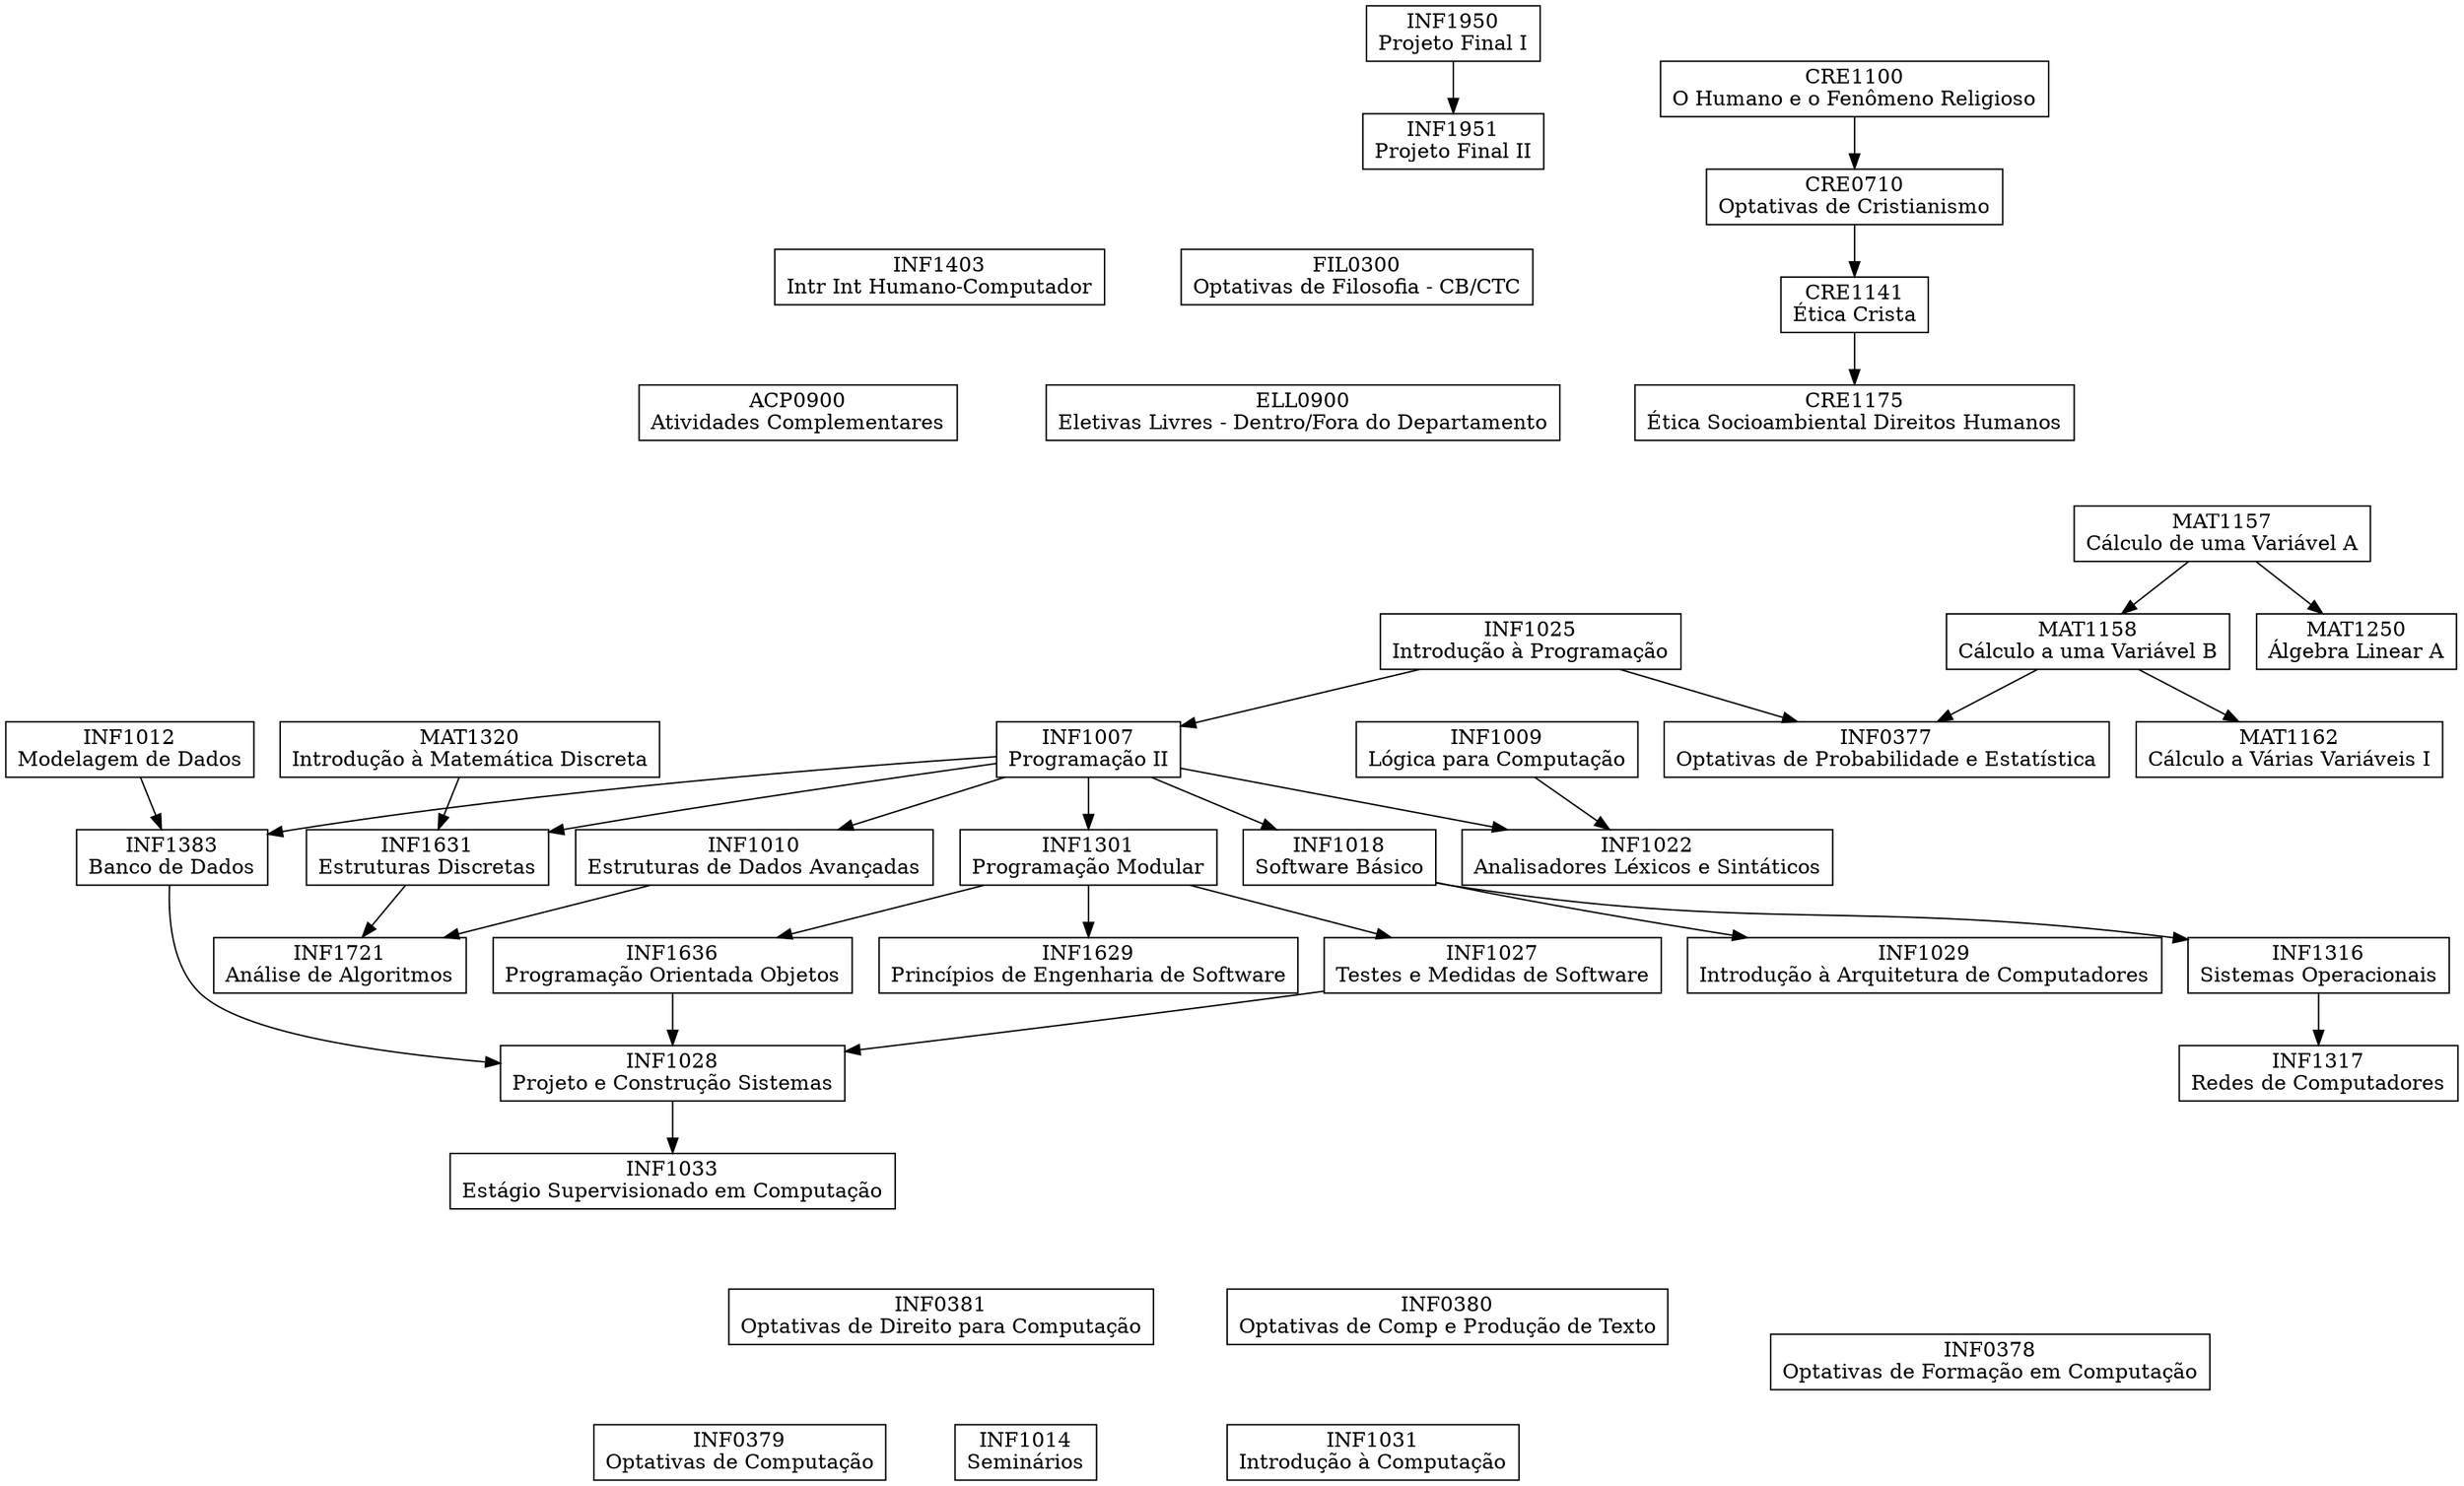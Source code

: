 digraph {
    node [shape="box"]
    rankdir="TB"
    packmode="graph"

    // 1º período
    INF1025 [label="INF1025\nIntrodução à Programação"]
    INF1012 [label="INF1012\nModelagem de Dados"]
    INF1009 [label="INF1009\nLógica para Computação"]
    INF1031 [label="INF1031\nIntrodução à Computação"]
    MAT1157 [label="MAT1157\nCálculo de uma Variável A"]
    MAT1320 [label="MAT1320\nIntrodução à Matemática Discreta"]

    // 2º período
    CRE1100 [label="CRE1100\nO Humano e o Fenômeno Religioso"]
    INF0380 [label="INF0380\nOptativas de Comp e Produção de Texto"]
    INF1403 [label="INF1403\nIntr Int Humano-Computador"]
    INF1007 [label="INF1007\nProgramação II"]
    MAT1158 [label="MAT1158\nCálculo a uma Variável B"]
    MAT1250 [label="MAT1250\nÁlgebra Linear A"]

    // 3º período
    INF1383 [label="INF1383\nBanco de Dados"]
    INF1631 [label="INF1631\nEstruturas Discretas"]
    INF1010 [label="INF1010\nEstruturas de Dados Avançadas"]
    INF1301 [label="INF1301\nProgramação Modular"]
    INF1018 [label="INF1018\nSoftware Básico"]
    MAT1162 [label="MAT1162\nCálculo a Várias Variáveis I"]

    // 4º período
    CRE0710 [label="CRE0710\nOptativas de Cristianismo"]
    INF1027 [label="INF1027\nTestes e Medidas de Software"]
    INF1029 [label="INF1029\nIntrodução à Arquitetura de Computadores"]
    INF1316 [label="INF1316\nSistemas Operacionais"]
    INF1629 [label="INF1629\nPrincípios de Engenharia de Software"]
    INF1636 [label="INF1636\nProgramação Orientada Objetos"]

    // 5º período
    CRE1141 [label="CRE1141\nÉtica Crista"]
    INF0377 [label="INF0377\nOptativas de Probabilidade e Estatística"]
    INF1022 [label="INF1022\nAnalisadores Léxicos e Sintáticos"]
    INF1028 [label="INF1028\nProjeto e Construção Sistemas"]
    INF1317 [label="INF1317\nRedes de Computadores"]
    INF1721 [label="INF1721\nAnálise de Algoritmos"]

    // 6º período
    INF1014 [label="INF1014\nSeminários"]
    INF1033 [label="INF1033\nEstágio Supervisionado em Computação"]

    // 7º período
    CRE1175 [label="CRE1175\nÉtica Socioambiental Direitos Humanos"]
    FIL0300 [label="FIL0300\nOptativas de Filosofia - CB/CTC"]
    INF1950 [label="INF1950\nProjeto Final I"]

    // 8º período
    INF0381 [label="INF0381\nOptativas de Direito para Computação"]
    INF1951 [label="INF1951\nProjeto Final II"]

    // Sem período
    ACP0900 [label="ACP0900\nAtividades Complementares"]
    ELL0900 [label="ELL0900\nEletivas Livres - Dentro/Fora do Departamento"]
    INF0378 [label="INF0378\nOptativas de Formação em Computação"]
    INF0379 [label="INF0379\nOptativas de Computação"]

    // Pré-requisitos
    INF1025 -> INF1007
    MAT1157 -> MAT1158
    MAT1157 -> MAT1250
    INF1007 -> INF1383
    INF1012 -> INF1383
    INF1007 -> INF1631
    MAT1320 -> INF1631
    INF1007 -> INF1010
    INF1007 -> INF1301
    INF1007 -> INF1018
    MAT1158 -> MAT1162
    CRE1100 -> CRE0710
    INF1301 -> INF1027
    INF1018 -> INF1029
    INF1018 -> INF1316
    INF1301 -> INF1629
    INF1301 -> INF1636
    CRE0710 -> CRE1141
    INF1025 -> INF0377
    MAT1158 -> INF0377
    INF1007 -> INF1022
    INF1009 -> INF1022
    INF1027 -> INF1028
    INF1383 -> INF1028
    INF1636 -> INF1028
    INF1316 -> INF1317
    INF1010 -> INF1721
    INF1631 -> INF1721
    INF1028 -> INF1033
    CRE1141 -> CRE1175
    INF1950 -> INF1951
}
